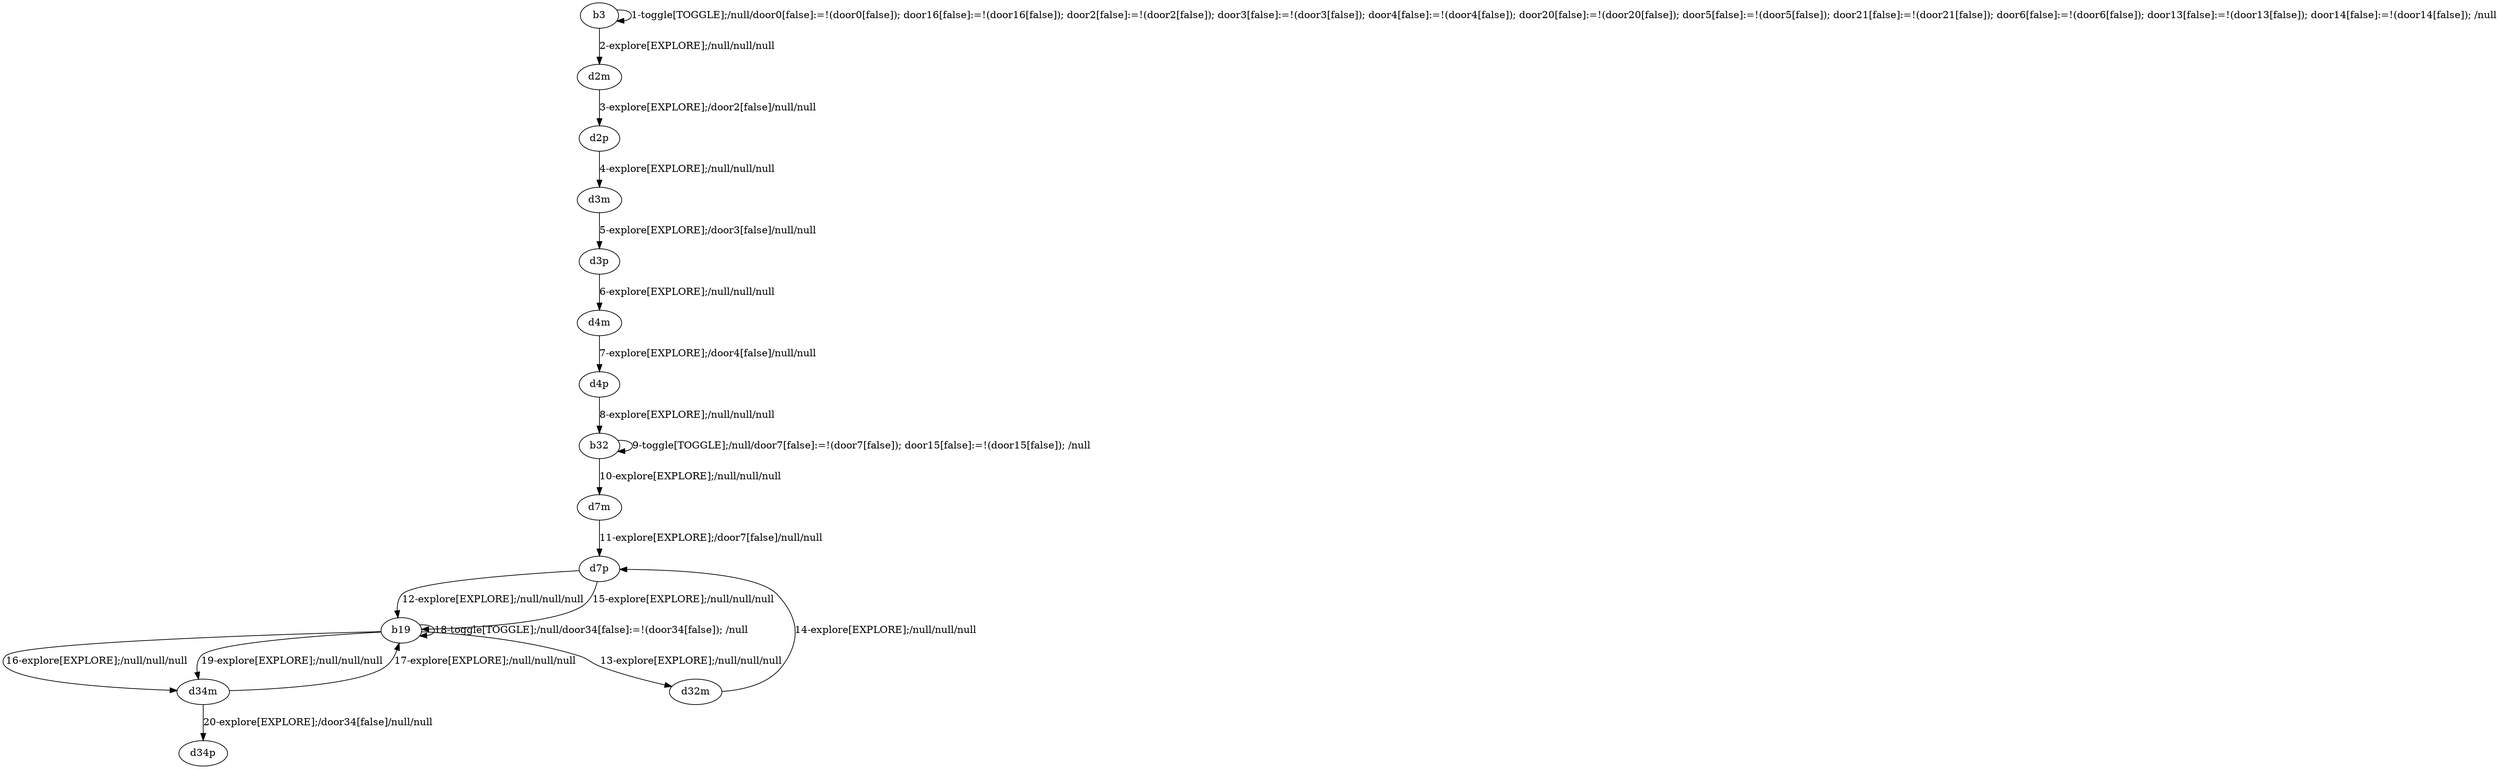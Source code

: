 # Total number of goals covered by this test: 4
# d34m --> b19
# d34m --> d34p
# b19 --> b19
# d32m --> d7p

digraph g {
"b3" -> "b3" [label = "1-toggle[TOGGLE];/null/door0[false]:=!(door0[false]); door16[false]:=!(door16[false]); door2[false]:=!(door2[false]); door3[false]:=!(door3[false]); door4[false]:=!(door4[false]); door20[false]:=!(door20[false]); door5[false]:=!(door5[false]); door21[false]:=!(door21[false]); door6[false]:=!(door6[false]); door13[false]:=!(door13[false]); door14[false]:=!(door14[false]); /null"];
"b3" -> "d2m" [label = "2-explore[EXPLORE];/null/null/null"];
"d2m" -> "d2p" [label = "3-explore[EXPLORE];/door2[false]/null/null"];
"d2p" -> "d3m" [label = "4-explore[EXPLORE];/null/null/null"];
"d3m" -> "d3p" [label = "5-explore[EXPLORE];/door3[false]/null/null"];
"d3p" -> "d4m" [label = "6-explore[EXPLORE];/null/null/null"];
"d4m" -> "d4p" [label = "7-explore[EXPLORE];/door4[false]/null/null"];
"d4p" -> "b32" [label = "8-explore[EXPLORE];/null/null/null"];
"b32" -> "b32" [label = "9-toggle[TOGGLE];/null/door7[false]:=!(door7[false]); door15[false]:=!(door15[false]); /null"];
"b32" -> "d7m" [label = "10-explore[EXPLORE];/null/null/null"];
"d7m" -> "d7p" [label = "11-explore[EXPLORE];/door7[false]/null/null"];
"d7p" -> "b19" [label = "12-explore[EXPLORE];/null/null/null"];
"b19" -> "d32m" [label = "13-explore[EXPLORE];/null/null/null"];
"d32m" -> "d7p" [label = "14-explore[EXPLORE];/null/null/null"];
"d7p" -> "b19" [label = "15-explore[EXPLORE];/null/null/null"];
"b19" -> "d34m" [label = "16-explore[EXPLORE];/null/null/null"];
"d34m" -> "b19" [label = "17-explore[EXPLORE];/null/null/null"];
"b19" -> "b19" [label = "18-toggle[TOGGLE];/null/door34[false]:=!(door34[false]); /null"];
"b19" -> "d34m" [label = "19-explore[EXPLORE];/null/null/null"];
"d34m" -> "d34p" [label = "20-explore[EXPLORE];/door34[false]/null/null"];
}